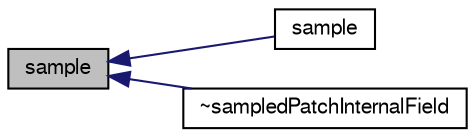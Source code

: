 digraph "sample"
{
  bgcolor="transparent";
  edge [fontname="FreeSans",fontsize="10",labelfontname="FreeSans",labelfontsize="10"];
  node [fontname="FreeSans",fontsize="10",shape=record];
  rankdir="LR";
  Node321 [label="sample",height=0.2,width=0.4,color="black", fillcolor="grey75", style="filled", fontcolor="black"];
  Node321 -> Node322 [dir="back",color="midnightblue",fontsize="10",style="solid",fontname="FreeSans"];
  Node322 [label="sample",height=0.2,width=0.4,color="black",URL="$a29370.html#a2fa7a260d87340e338920925426394d9",tooltip="Sample field on surface. "];
  Node321 -> Node323 [dir="back",color="midnightblue",fontsize="10",style="solid",fontname="FreeSans"];
  Node323 [label="~sampledPatchInternalField",height=0.2,width=0.4,color="black",URL="$a29370.html#a1fbb10099ef2a7a322544e54076f22a9",tooltip="Destructor. "];
}
